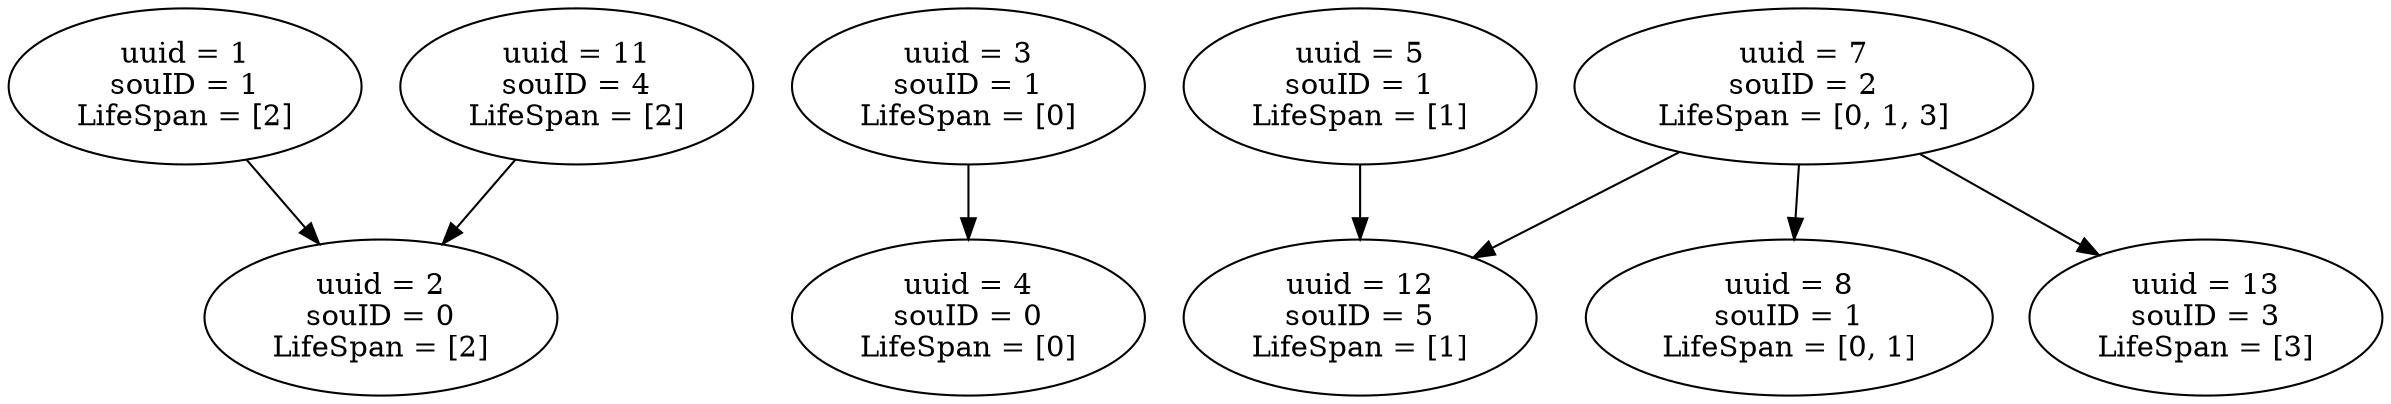 // IindexGraph
digraph {
	1 [label="uuid = 1
souID = 1
LifeSpan = [2]"]
	2 [label="uuid = 2
souID = 0
LifeSpan = [2]"]
	3 [label="uuid = 3
souID = 1
LifeSpan = [0]"]
	4 [label="uuid = 4
souID = 0
LifeSpan = [0]"]
	5 [label="uuid = 5
souID = 1
LifeSpan = [1]"]
	7 [label="uuid = 7
souID = 2
LifeSpan = [0, 1, 3]"]
	8 [label="uuid = 8
souID = 1
LifeSpan = [0, 1]"]
	11 [label="uuid = 11
souID = 4
LifeSpan = [2]"]
	12 [label="uuid = 12
souID = 5
LifeSpan = [1]"]
	13 [label="uuid = 13
souID = 3
LifeSpan = [3]"]
	1 -> 2
	3 -> 4
	5 -> 12
	7 -> 8
	7 -> 12
	7 -> 13
	11 -> 2
}
